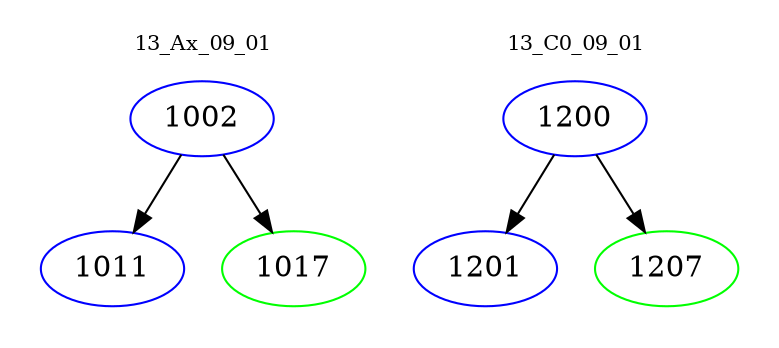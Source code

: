 digraph{
subgraph cluster_0 {
color = white
label = "13_Ax_09_01";
fontsize=10;
T0_1002 [label="1002", color="blue"]
T0_1002 -> T0_1011 [color="black"]
T0_1011 [label="1011", color="blue"]
T0_1002 -> T0_1017 [color="black"]
T0_1017 [label="1017", color="green"]
}
subgraph cluster_1 {
color = white
label = "13_C0_09_01";
fontsize=10;
T1_1200 [label="1200", color="blue"]
T1_1200 -> T1_1201 [color="black"]
T1_1201 [label="1201", color="blue"]
T1_1200 -> T1_1207 [color="black"]
T1_1207 [label="1207", color="green"]
}
}
